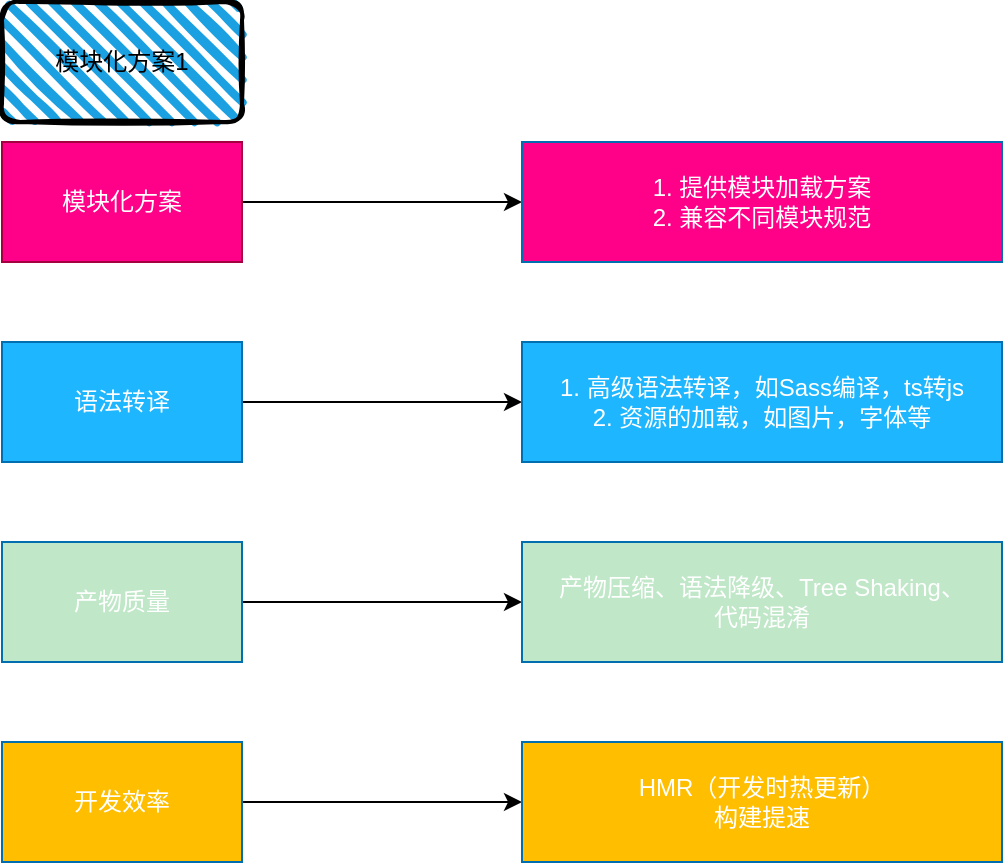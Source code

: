 <mxfile version="22.1.5" type="github">
  <diagram name="第 1 页" id="Y4cV6P7_scY6otGIJyVa">
    <mxGraphModel dx="792" dy="568" grid="1" gridSize="10" guides="1" tooltips="1" connect="1" arrows="1" fold="1" page="1" pageScale="1" pageWidth="827" pageHeight="1169" math="0" shadow="0">
      <root>
        <mxCell id="0" />
        <mxCell id="1" parent="0" />
        <mxCell id="zg1aFvB8Wxaud1rQypKM-4" style="edgeStyle=orthogonalEdgeStyle;rounded=0;orthogonalLoop=1;jettySize=auto;html=1;exitX=1;exitY=0.5;exitDx=0;exitDy=0;entryX=0;entryY=0.5;entryDx=0;entryDy=0;" edge="1" parent="1" source="zg1aFvB8Wxaud1rQypKM-1" target="zg1aFvB8Wxaud1rQypKM-3">
          <mxGeometry relative="1" as="geometry" />
        </mxCell>
        <mxCell id="zg1aFvB8Wxaud1rQypKM-1" value="模块化方案" style="rounded=0;whiteSpace=wrap;html=1;fillColor=#FF0088;fontColor=#ffffff;strokeColor=#A50040;" vertex="1" parent="1">
          <mxGeometry x="90" y="100" width="120" height="60" as="geometry" />
        </mxCell>
        <mxCell id="zg1aFvB8Wxaud1rQypKM-3" value="1. 提供模块加载方案&lt;br&gt;2. 兼容不同模块规范" style="rounded=0;whiteSpace=wrap;html=1;fillColor=#FF0088;fontColor=#ffffff;strokeColor=#006EAF;" vertex="1" parent="1">
          <mxGeometry x="350" y="100" width="240" height="60" as="geometry" />
        </mxCell>
        <mxCell id="zg1aFvB8Wxaud1rQypKM-5" style="edgeStyle=orthogonalEdgeStyle;rounded=0;orthogonalLoop=1;jettySize=auto;html=1;exitX=1;exitY=0.5;exitDx=0;exitDy=0;entryX=0;entryY=0.5;entryDx=0;entryDy=0;" edge="1" parent="1" source="zg1aFvB8Wxaud1rQypKM-6" target="zg1aFvB8Wxaud1rQypKM-7">
          <mxGeometry relative="1" as="geometry" />
        </mxCell>
        <mxCell id="zg1aFvB8Wxaud1rQypKM-6" value="语法转译" style="rounded=0;whiteSpace=wrap;html=1;fillColor=#1EB6FF;fontColor=#ffffff;strokeColor=#006EAF;" vertex="1" parent="1">
          <mxGeometry x="90" y="200" width="120" height="60" as="geometry" />
        </mxCell>
        <mxCell id="zg1aFvB8Wxaud1rQypKM-7" value="1. 高级语法转译，如Sass编译，ts转js&lt;br&gt;2. 资源的加载，如图片，字体等" style="rounded=0;whiteSpace=wrap;html=1;fillColor=#1EB6FF;fontColor=#ffffff;strokeColor=#006EAF;" vertex="1" parent="1">
          <mxGeometry x="350" y="200" width="240" height="60" as="geometry" />
        </mxCell>
        <mxCell id="zg1aFvB8Wxaud1rQypKM-8" style="edgeStyle=orthogonalEdgeStyle;rounded=0;orthogonalLoop=1;jettySize=auto;html=1;exitX=1;exitY=0.5;exitDx=0;exitDy=0;entryX=0;entryY=0.5;entryDx=0;entryDy=0;" edge="1" parent="1" source="zg1aFvB8Wxaud1rQypKM-9" target="zg1aFvB8Wxaud1rQypKM-10">
          <mxGeometry relative="1" as="geometry" />
        </mxCell>
        <mxCell id="zg1aFvB8Wxaud1rQypKM-9" value="开发效率" style="rounded=0;whiteSpace=wrap;html=1;fillColor=#ffbe00;fontColor=#ffffff;strokeColor=#006EAF;" vertex="1" parent="1">
          <mxGeometry x="90" y="400" width="120" height="60" as="geometry" />
        </mxCell>
        <mxCell id="zg1aFvB8Wxaud1rQypKM-10" value="HMR（开发时热更新）&lt;br&gt;构建提速" style="rounded=0;whiteSpace=wrap;html=1;fillColor=#ffbe00;fontColor=#ffffff;strokeColor=#006EAF;" vertex="1" parent="1">
          <mxGeometry x="350" y="400" width="240" height="60" as="geometry" />
        </mxCell>
        <mxCell id="zg1aFvB8Wxaud1rQypKM-11" style="edgeStyle=orthogonalEdgeStyle;rounded=0;orthogonalLoop=1;jettySize=auto;html=1;exitX=1;exitY=0.5;exitDx=0;exitDy=0;entryX=0;entryY=0.5;entryDx=0;entryDy=0;" edge="1" parent="1" source="zg1aFvB8Wxaud1rQypKM-12" target="zg1aFvB8Wxaud1rQypKM-13">
          <mxGeometry relative="1" as="geometry" />
        </mxCell>
        <mxCell id="zg1aFvB8Wxaud1rQypKM-12" value="产物质量" style="rounded=0;whiteSpace=wrap;html=1;fillColor=#c0e7c8;fontColor=#ffffff;strokeColor=#006EAF;" vertex="1" parent="1">
          <mxGeometry x="90" y="300" width="120" height="60" as="geometry" />
        </mxCell>
        <mxCell id="zg1aFvB8Wxaud1rQypKM-13" value="产物压缩、语法降级、Tree Shaking、&lt;br&gt;代码混淆" style="rounded=0;whiteSpace=wrap;html=1;fillColor=#c0e7c8;fontColor=#ffffff;strokeColor=#006EAF;" vertex="1" parent="1">
          <mxGeometry x="350" y="300" width="240" height="60" as="geometry" />
        </mxCell>
        <mxCell id="zg1aFvB8Wxaud1rQypKM-16" value="模块化方案1" style="rounded=1;whiteSpace=wrap;html=1;strokeWidth=2;fillWeight=4;hachureGap=8;hachureAngle=45;fillColor=#1ba1e2;sketch=1;" vertex="1" parent="1">
          <mxGeometry x="90" y="30" width="120" height="60" as="geometry" />
        </mxCell>
      </root>
    </mxGraphModel>
  </diagram>
</mxfile>
